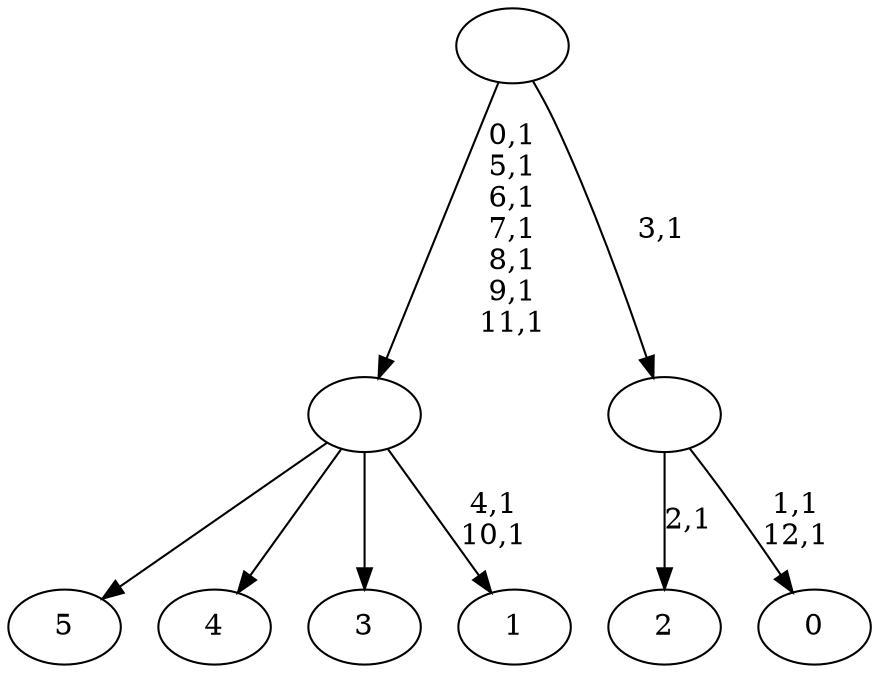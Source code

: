 digraph T {
	19 [label="5"]
	18 [label="4"]
	17 [label="3"]
	16 [label="2"]
	14 [label="1"]
	11 [label=""]
	4 [label="0"]
	1 [label=""]
	0 [label=""]
	11 -> 14 [label="4,1\n10,1"]
	11 -> 19 [label=""]
	11 -> 18 [label=""]
	11 -> 17 [label=""]
	1 -> 4 [label="1,1\n12,1"]
	1 -> 16 [label="2,1"]
	0 -> 11 [label="0,1\n5,1\n6,1\n7,1\n8,1\n9,1\n11,1"]
	0 -> 1 [label="3,1"]
}
